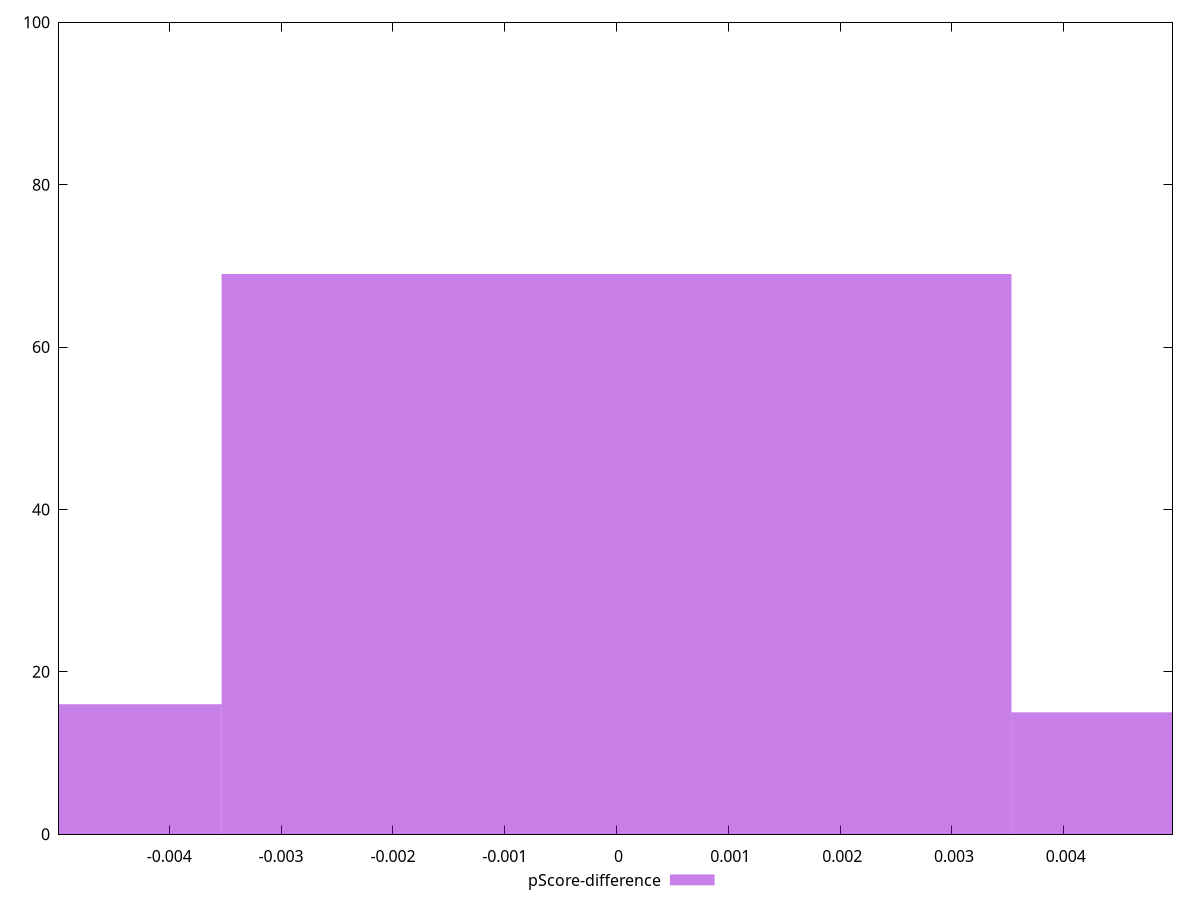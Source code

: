 reset

$pScoreDifference <<EOF
0 69
0.007064443523395938 15
-0.007064443523395938 16
EOF

set key outside below
set boxwidth 0.007064443523395938
set xrange [-0.004986121248972353:0.004972238519667882]
set yrange [0:100]
set trange [0:100]
set style fill transparent solid 0.5 noborder
set terminal svg size 640, 490 enhanced background rgb 'white'
set output "report_00026_2021-02-22T21:38:55.199Z/speed-index/samples/pages+cached/pScore-difference/histogram.svg"

plot $pScoreDifference title "pScore-difference" with boxes

reset
